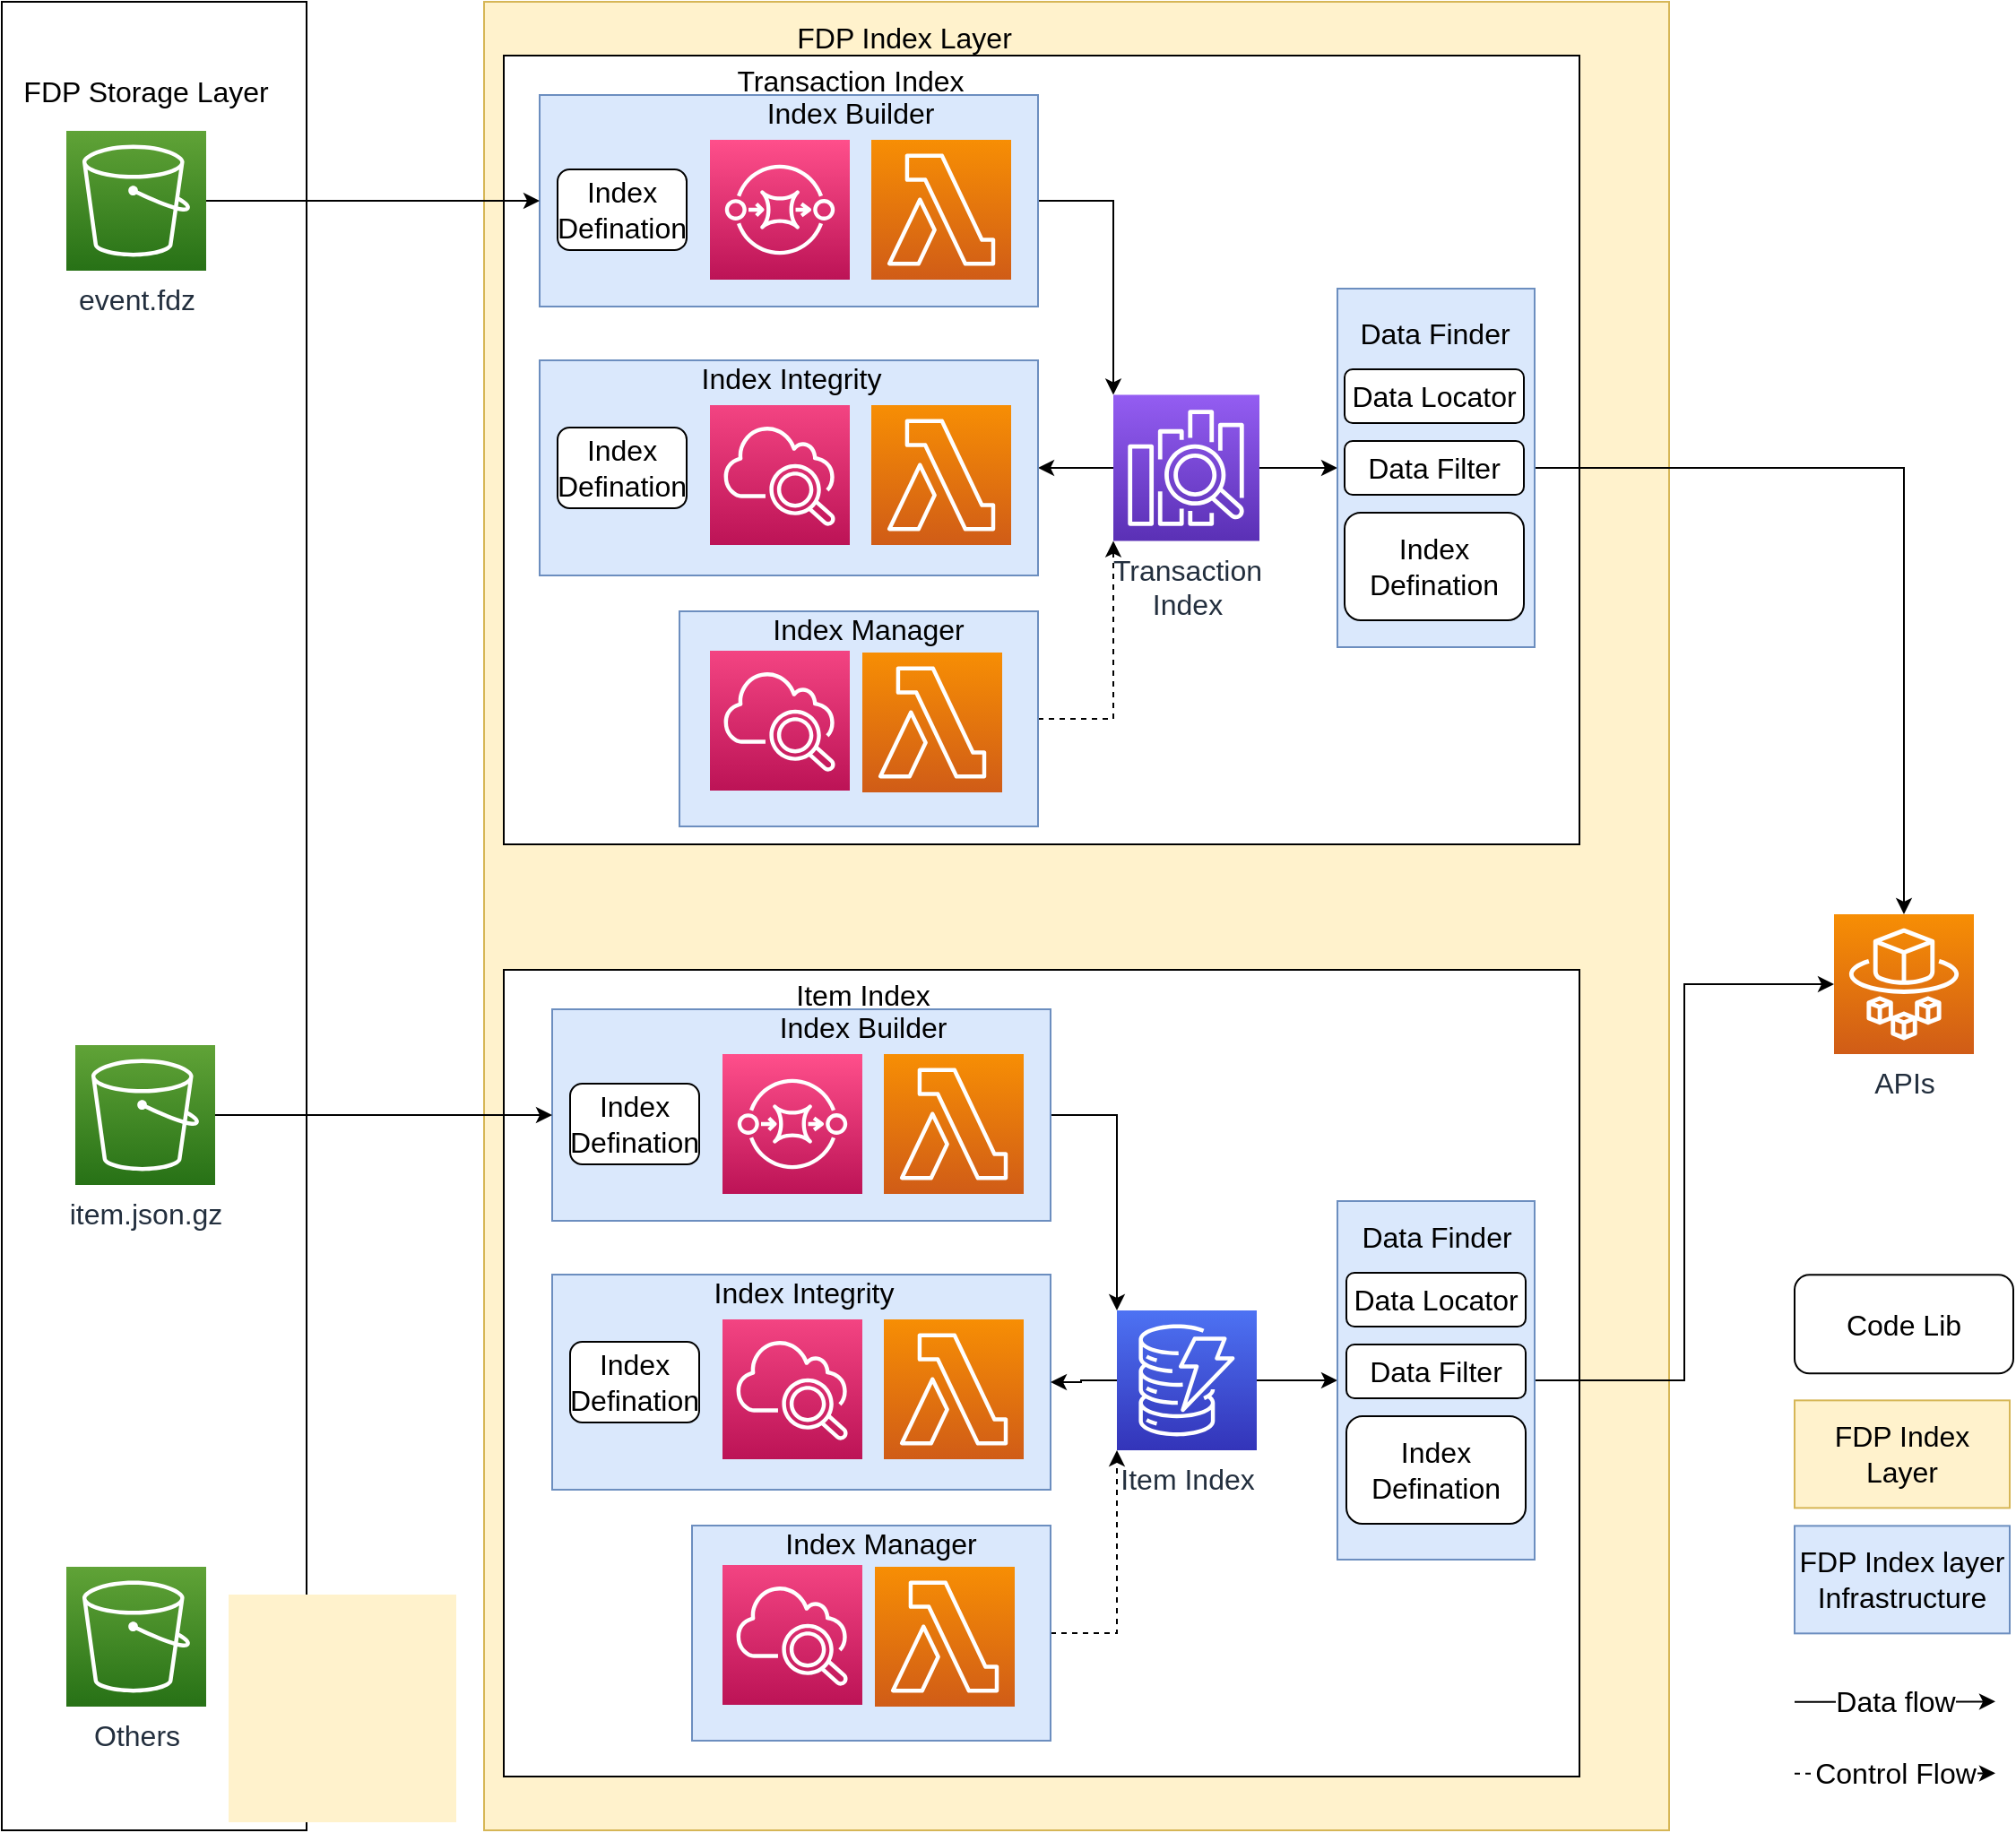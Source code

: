 <mxfile version="19.0.1" type="github">
  <diagram id="F3TMnYZUlDnnRmWSS35u" name="Page-1">
    <mxGraphModel dx="2899" dy="1242" grid="1" gridSize="10" guides="1" tooltips="1" connect="1" arrows="1" fold="1" page="1" pageScale="1" pageWidth="850" pageHeight="1100" math="0" shadow="0">
      <root>
        <mxCell id="0" />
        <mxCell id="1" parent="0" />
        <mxCell id="3WB-yFUfnhRDxbXFKnMH-91" value="" style="rounded=0;whiteSpace=wrap;html=1;fillColor=#fff2cc;strokeColor=#d6b656;fontSize=16;" vertex="1" parent="1">
          <mxGeometry x="209" y="50" width="661" height="1020" as="geometry" />
        </mxCell>
        <mxCell id="3WB-yFUfnhRDxbXFKnMH-55" value="" style="rounded=0;whiteSpace=wrap;html=1;fontSize=16;" vertex="1" parent="1">
          <mxGeometry x="220" y="80" width="600" height="440" as="geometry" />
        </mxCell>
        <mxCell id="3WB-yFUfnhRDxbXFKnMH-53" style="edgeStyle=orthogonalEdgeStyle;rounded=0;orthogonalLoop=1;jettySize=auto;html=1;entryX=0;entryY=1;entryDx=0;entryDy=0;entryPerimeter=0;dashed=1;fontSize=16;" edge="1" parent="1" source="3WB-yFUfnhRDxbXFKnMH-22" target="3WB-yFUfnhRDxbXFKnMH-11">
          <mxGeometry relative="1" as="geometry" />
        </mxCell>
        <mxCell id="3WB-yFUfnhRDxbXFKnMH-22" value="" style="rounded=0;whiteSpace=wrap;html=1;fillColor=#dae8fc;strokeColor=#6c8ebf;fontSize=16;" vertex="1" parent="1">
          <mxGeometry x="318" y="390" width="200" height="120" as="geometry" />
        </mxCell>
        <mxCell id="3WB-yFUfnhRDxbXFKnMH-54" style="edgeStyle=orthogonalEdgeStyle;rounded=0;orthogonalLoop=1;jettySize=auto;html=1;entryX=0;entryY=0;entryDx=0;entryDy=0;entryPerimeter=0;fontSize=16;" edge="1" parent="1" source="3WB-yFUfnhRDxbXFKnMH-18" target="3WB-yFUfnhRDxbXFKnMH-11">
          <mxGeometry relative="1" as="geometry" />
        </mxCell>
        <mxCell id="3WB-yFUfnhRDxbXFKnMH-18" value="" style="rounded=0;whiteSpace=wrap;html=1;fillColor=#dae8fc;strokeColor=#6c8ebf;fontSize=16;" vertex="1" parent="1">
          <mxGeometry x="240" y="102" width="278" height="118" as="geometry" />
        </mxCell>
        <mxCell id="3WB-yFUfnhRDxbXFKnMH-2" value="" style="rounded=0;whiteSpace=wrap;html=1;fontSize=16;" vertex="1" parent="1">
          <mxGeometry x="-60" y="50" width="170" height="1020" as="geometry" />
        </mxCell>
        <mxCell id="3WB-yFUfnhRDxbXFKnMH-89" style="edgeStyle=orthogonalEdgeStyle;rounded=0;orthogonalLoop=1;jettySize=auto;html=1;entryX=0;entryY=0.5;entryDx=0;entryDy=0;fontSize=16;" edge="1" parent="1" source="3WB-yFUfnhRDxbXFKnMH-1" target="3WB-yFUfnhRDxbXFKnMH-18">
          <mxGeometry relative="1" as="geometry" />
        </mxCell>
        <mxCell id="3WB-yFUfnhRDxbXFKnMH-1" value="event.fdz" style="sketch=0;points=[[0,0,0],[0.25,0,0],[0.5,0,0],[0.75,0,0],[1,0,0],[0,1,0],[0.25,1,0],[0.5,1,0],[0.75,1,0],[1,1,0],[0,0.25,0],[0,0.5,0],[0,0.75,0],[1,0.25,0],[1,0.5,0],[1,0.75,0]];outlineConnect=0;fontColor=#232F3E;gradientColor=#60A337;gradientDirection=north;fillColor=#277116;strokeColor=#ffffff;dashed=0;verticalLabelPosition=bottom;verticalAlign=top;align=center;html=1;fontSize=16;fontStyle=0;aspect=fixed;shape=mxgraph.aws4.resourceIcon;resIcon=mxgraph.aws4.s3;" vertex="1" parent="1">
          <mxGeometry x="-24" y="122" width="78" height="78" as="geometry" />
        </mxCell>
        <mxCell id="3WB-yFUfnhRDxbXFKnMH-4" value="FDP Storage Layer" style="text;html=1;align=center;verticalAlign=middle;resizable=0;points=[];autosize=1;strokeColor=none;fillColor=none;fontSize=16;" vertex="1" parent="1">
          <mxGeometry x="-55" y="90" width="150" height="20" as="geometry" />
        </mxCell>
        <mxCell id="3WB-yFUfnhRDxbXFKnMH-5" value="item.json.gz" style="sketch=0;points=[[0,0,0],[0.25,0,0],[0.5,0,0],[0.75,0,0],[1,0,0],[0,1,0],[0.25,1,0],[0.5,1,0],[0.75,1,0],[1,1,0],[0,0.25,0],[0,0.5,0],[0,0.75,0],[1,0.25,0],[1,0.5,0],[1,0.75,0]];outlineConnect=0;fontColor=#232F3E;gradientColor=#60A337;gradientDirection=north;fillColor=#277116;strokeColor=#ffffff;dashed=0;verticalLabelPosition=bottom;verticalAlign=top;align=center;html=1;fontSize=16;fontStyle=0;aspect=fixed;shape=mxgraph.aws4.resourceIcon;resIcon=mxgraph.aws4.s3;" vertex="1" parent="1">
          <mxGeometry x="-19" y="632" width="78" height="78" as="geometry" />
        </mxCell>
        <mxCell id="3WB-yFUfnhRDxbXFKnMH-7" value="Others" style="sketch=0;points=[[0,0,0],[0.25,0,0],[0.5,0,0],[0.75,0,0],[1,0,0],[0,1,0],[0.25,1,0],[0.5,1,0],[0.75,1,0],[1,1,0],[0,0.25,0],[0,0.5,0],[0,0.75,0],[1,0.25,0],[1,0.5,0],[1,0.75,0]];outlineConnect=0;fontColor=#232F3E;gradientColor=#60A337;gradientDirection=north;fillColor=#277116;strokeColor=#ffffff;dashed=0;verticalLabelPosition=bottom;verticalAlign=top;align=center;html=1;fontSize=16;fontStyle=0;aspect=fixed;shape=mxgraph.aws4.resourceIcon;resIcon=mxgraph.aws4.s3;" vertex="1" parent="1">
          <mxGeometry x="-24" y="923" width="78" height="78" as="geometry" />
        </mxCell>
        <mxCell id="3WB-yFUfnhRDxbXFKnMH-78" style="edgeStyle=orthogonalEdgeStyle;rounded=0;orthogonalLoop=1;jettySize=auto;html=1;entryX=1;entryY=0.5;entryDx=0;entryDy=0;fontSize=16;" edge="1" parent="1" source="3WB-yFUfnhRDxbXFKnMH-11" target="3WB-yFUfnhRDxbXFKnMH-25">
          <mxGeometry relative="1" as="geometry" />
        </mxCell>
        <mxCell id="3WB-yFUfnhRDxbXFKnMH-113" style="edgeStyle=orthogonalEdgeStyle;rounded=0;orthogonalLoop=1;jettySize=auto;html=1;entryX=0;entryY=0.5;entryDx=0;entryDy=0;fontSize=16;" edge="1" parent="1" source="3WB-yFUfnhRDxbXFKnMH-11" target="3WB-yFUfnhRDxbXFKnMH-100">
          <mxGeometry relative="1" as="geometry" />
        </mxCell>
        <mxCell id="3WB-yFUfnhRDxbXFKnMH-11" value="&lt;div style=&quot;font-size: 16px;&quot;&gt;Transaction &lt;br style=&quot;font-size: 16px;&quot;&gt;&lt;/div&gt;&lt;div style=&quot;font-size: 16px;&quot;&gt;Index&lt;/div&gt;" style="sketch=0;points=[[0,0,0],[0.25,0,0],[0.5,0,0],[0.75,0,0],[1,0,0],[0,1,0],[0.25,1,0],[0.5,1,0],[0.75,1,0],[1,1,0],[0,0.25,0],[0,0.5,0],[0,0.75,0],[1,0.25,0],[1,0.5,0],[1,0.75,0]];outlineConnect=0;fontColor=#232F3E;gradientColor=#945DF2;gradientDirection=north;fillColor=#5A30B5;strokeColor=#ffffff;dashed=0;verticalLabelPosition=bottom;verticalAlign=top;align=center;html=1;fontSize=16;fontStyle=0;aspect=fixed;shape=mxgraph.aws4.resourceIcon;resIcon=mxgraph.aws4.elasticsearch_service;" vertex="1" parent="1">
          <mxGeometry x="560" y="269.25" width="81.5" height="81.5" as="geometry" />
        </mxCell>
        <mxCell id="3WB-yFUfnhRDxbXFKnMH-12" value="" style="sketch=0;points=[[0,0,0],[0.25,0,0],[0.5,0,0],[0.75,0,0],[1,0,0],[0,1,0],[0.25,1,0],[0.5,1,0],[0.75,1,0],[1,1,0],[0,0.25,0],[0,0.5,0],[0,0.75,0],[1,0.25,0],[1,0.5,0],[1,0.75,0]];outlineConnect=0;fontColor=#232F3E;gradientColor=#FF4F8B;gradientDirection=north;fillColor=#BC1356;strokeColor=#ffffff;dashed=0;verticalLabelPosition=bottom;verticalAlign=top;align=center;html=1;fontSize=16;fontStyle=0;aspect=fixed;shape=mxgraph.aws4.resourceIcon;resIcon=mxgraph.aws4.sqs;" vertex="1" parent="1">
          <mxGeometry x="335" y="127" width="78" height="78" as="geometry" />
        </mxCell>
        <mxCell id="3WB-yFUfnhRDxbXFKnMH-14" value="" style="sketch=0;points=[[0,0,0],[0.25,0,0],[0.5,0,0],[0.75,0,0],[1,0,0],[0,1,0],[0.25,1,0],[0.5,1,0],[0.75,1,0],[1,1,0],[0,0.25,0],[0,0.5,0],[0,0.75,0],[1,0.25,0],[1,0.5,0],[1,0.75,0]];outlineConnect=0;fontColor=#232F3E;gradientColor=#F78E04;gradientDirection=north;fillColor=#D05C17;strokeColor=#ffffff;dashed=0;verticalLabelPosition=bottom;verticalAlign=top;align=center;html=1;fontSize=16;fontStyle=0;aspect=fixed;shape=mxgraph.aws4.resourceIcon;resIcon=mxgraph.aws4.lambda;" vertex="1" parent="1">
          <mxGeometry x="425" y="127" width="78" height="78" as="geometry" />
        </mxCell>
        <mxCell id="3WB-yFUfnhRDxbXFKnMH-19" value="Index Builder" style="text;html=1;align=center;verticalAlign=middle;resizable=0;points=[];autosize=1;strokeColor=none;fillColor=none;fontSize=16;" vertex="1" parent="1">
          <mxGeometry x="358" y="102" width="110" height="20" as="geometry" />
        </mxCell>
        <mxCell id="3WB-yFUfnhRDxbXFKnMH-20" value="" style="sketch=0;points=[[0,0,0],[0.25,0,0],[0.5,0,0],[0.75,0,0],[1,0,0],[0,1,0],[0.25,1,0],[0.5,1,0],[0.75,1,0],[1,1,0],[0,0.25,0],[0,0.5,0],[0,0.75,0],[1,0.25,0],[1,0.5,0],[1,0.75,0]];points=[[0,0,0],[0.25,0,0],[0.5,0,0],[0.75,0,0],[1,0,0],[0,1,0],[0.25,1,0],[0.5,1,0],[0.75,1,0],[1,1,0],[0,0.25,0],[0,0.5,0],[0,0.75,0],[1,0.25,0],[1,0.5,0],[1,0.75,0]];outlineConnect=0;fontColor=#232F3E;gradientColor=#F34482;gradientDirection=north;fillColor=#BC1356;strokeColor=#ffffff;dashed=0;verticalLabelPosition=bottom;verticalAlign=top;align=center;html=1;fontSize=16;fontStyle=0;aspect=fixed;shape=mxgraph.aws4.resourceIcon;resIcon=mxgraph.aws4.cloudwatch_2;" vertex="1" parent="1">
          <mxGeometry x="335" y="412" width="78" height="78" as="geometry" />
        </mxCell>
        <mxCell id="3WB-yFUfnhRDxbXFKnMH-21" value="" style="sketch=0;points=[[0,0,0],[0.25,0,0],[0.5,0,0],[0.75,0,0],[1,0,0],[0,1,0],[0.25,1,0],[0.5,1,0],[0.75,1,0],[1,1,0],[0,0.25,0],[0,0.5,0],[0,0.75,0],[1,0.25,0],[1,0.5,0],[1,0.75,0]];outlineConnect=0;fontColor=#232F3E;gradientColor=#F78E04;gradientDirection=north;fillColor=#D05C17;strokeColor=#ffffff;dashed=0;verticalLabelPosition=bottom;verticalAlign=top;align=center;html=1;fontSize=16;fontStyle=0;aspect=fixed;shape=mxgraph.aws4.resourceIcon;resIcon=mxgraph.aws4.lambda;" vertex="1" parent="1">
          <mxGeometry x="420" y="413" width="78" height="78" as="geometry" />
        </mxCell>
        <mxCell id="3WB-yFUfnhRDxbXFKnMH-23" value="Index Manager" style="text;html=1;align=center;verticalAlign=middle;resizable=0;points=[];autosize=1;strokeColor=none;fillColor=none;fontSize=16;" vertex="1" parent="1">
          <mxGeometry x="363" y="390" width="120" height="20" as="geometry" />
        </mxCell>
        <mxCell id="3WB-yFUfnhRDxbXFKnMH-25" value="" style="rounded=0;whiteSpace=wrap;html=1;fillColor=#dae8fc;strokeColor=#6c8ebf;fontSize=16;" vertex="1" parent="1">
          <mxGeometry x="240" y="250" width="278" height="120" as="geometry" />
        </mxCell>
        <mxCell id="3WB-yFUfnhRDxbXFKnMH-28" value="" style="sketch=0;points=[[0,0,0],[0.25,0,0],[0.5,0,0],[0.75,0,0],[1,0,0],[0,1,0],[0.25,1,0],[0.5,1,0],[0.75,1,0],[1,1,0],[0,0.25,0],[0,0.5,0],[0,0.75,0],[1,0.25,0],[1,0.5,0],[1,0.75,0]];outlineConnect=0;fontColor=#232F3E;gradientColor=#F78E04;gradientDirection=north;fillColor=#D05C17;strokeColor=#ffffff;dashed=0;verticalLabelPosition=bottom;verticalAlign=top;align=center;html=1;fontSize=16;fontStyle=0;aspect=fixed;shape=mxgraph.aws4.resourceIcon;resIcon=mxgraph.aws4.lambda;" vertex="1" parent="1">
          <mxGeometry x="425" y="275" width="78" height="78" as="geometry" />
        </mxCell>
        <mxCell id="3WB-yFUfnhRDxbXFKnMH-35" value="APIs" style="sketch=0;points=[[0,0,0],[0.25,0,0],[0.5,0,0],[0.75,0,0],[1,0,0],[0,1,0],[0.25,1,0],[0.5,1,0],[0.75,1,0],[1,1,0],[0,0.25,0],[0,0.5,0],[0,0.75,0],[1,0.25,0],[1,0.5,0],[1,0.75,0]];outlineConnect=0;fontColor=#232F3E;gradientColor=#F78E04;gradientDirection=north;fillColor=#D05C17;strokeColor=#ffffff;dashed=0;verticalLabelPosition=bottom;verticalAlign=top;align=center;html=1;fontSize=16;fontStyle=0;aspect=fixed;shape=mxgraph.aws4.resourceIcon;resIcon=mxgraph.aws4.fargate;" vertex="1" parent="1">
          <mxGeometry x="962" y="559" width="78" height="78" as="geometry" />
        </mxCell>
        <mxCell id="3WB-yFUfnhRDxbXFKnMH-36" value="Index Defination" style="rounded=1;whiteSpace=wrap;html=1;fontSize=16;" vertex="1" parent="1">
          <mxGeometry x="250" y="143.5" width="72" height="45" as="geometry" />
        </mxCell>
        <mxCell id="3WB-yFUfnhRDxbXFKnMH-40" value="Index Defination" style="rounded=1;whiteSpace=wrap;html=1;fontSize=16;" vertex="1" parent="1">
          <mxGeometry x="250" y="287.5" width="72" height="45" as="geometry" />
        </mxCell>
        <mxCell id="3WB-yFUfnhRDxbXFKnMH-41" value="" style="sketch=0;points=[[0,0,0],[0.25,0,0],[0.5,0,0],[0.75,0,0],[1,0,0],[0,1,0],[0.25,1,0],[0.5,1,0],[0.75,1,0],[1,1,0],[0,0.25,0],[0,0.5,0],[0,0.75,0],[1,0.25,0],[1,0.5,0],[1,0.75,0]];points=[[0,0,0],[0.25,0,0],[0.5,0,0],[0.75,0,0],[1,0,0],[0,1,0],[0.25,1,0],[0.5,1,0],[0.75,1,0],[1,1,0],[0,0.25,0],[0,0.5,0],[0,0.75,0],[1,0.25,0],[1,0.5,0],[1,0.75,0]];outlineConnect=0;fontColor=#232F3E;gradientColor=#F34482;gradientDirection=north;fillColor=#BC1356;strokeColor=#ffffff;dashed=0;verticalLabelPosition=bottom;verticalAlign=top;align=center;html=1;fontSize=16;fontStyle=0;aspect=fixed;shape=mxgraph.aws4.resourceIcon;resIcon=mxgraph.aws4.cloudwatch_2;" vertex="1" parent="1">
          <mxGeometry x="335" y="275" width="78" height="78" as="geometry" />
        </mxCell>
        <mxCell id="3WB-yFUfnhRDxbXFKnMH-26" value="Index Integrity" style="text;html=1;align=center;verticalAlign=middle;resizable=0;points=[];autosize=1;strokeColor=none;fillColor=none;fontSize=16;" vertex="1" parent="1">
          <mxGeometry x="320" y="250" width="120" height="20" as="geometry" />
        </mxCell>
        <mxCell id="3WB-yFUfnhRDxbXFKnMH-56" value="Transaction Index" style="text;html=1;align=center;verticalAlign=middle;resizable=0;points=[];autosize=1;strokeColor=none;fillColor=none;fontSize=16;" vertex="1" parent="1">
          <mxGeometry x="343" y="83.5" width="140" height="20" as="geometry" />
        </mxCell>
        <mxCell id="3WB-yFUfnhRDxbXFKnMH-57" value="" style="rounded=0;whiteSpace=wrap;html=1;fontSize=16;" vertex="1" parent="1">
          <mxGeometry x="220" y="590" width="600" height="450" as="geometry" />
        </mxCell>
        <mxCell id="3WB-yFUfnhRDxbXFKnMH-83" style="edgeStyle=orthogonalEdgeStyle;rounded=0;orthogonalLoop=1;jettySize=auto;html=1;entryX=0;entryY=1;entryDx=0;entryDy=0;entryPerimeter=0;dashed=1;fontSize=16;" edge="1" parent="1" source="3WB-yFUfnhRDxbXFKnMH-59" target="3WB-yFUfnhRDxbXFKnMH-80">
          <mxGeometry relative="1" as="geometry" />
        </mxCell>
        <mxCell id="3WB-yFUfnhRDxbXFKnMH-59" value="" style="rounded=0;whiteSpace=wrap;html=1;fillColor=#dae8fc;strokeColor=#6c8ebf;fontSize=16;" vertex="1" parent="1">
          <mxGeometry x="325" y="900" width="200" height="120" as="geometry" />
        </mxCell>
        <mxCell id="3WB-yFUfnhRDxbXFKnMH-86" style="edgeStyle=orthogonalEdgeStyle;rounded=0;orthogonalLoop=1;jettySize=auto;html=1;exitX=1;exitY=0.5;exitDx=0;exitDy=0;entryX=0;entryY=0;entryDx=0;entryDy=0;entryPerimeter=0;fontSize=16;" edge="1" parent="1" source="3WB-yFUfnhRDxbXFKnMH-61" target="3WB-yFUfnhRDxbXFKnMH-80">
          <mxGeometry relative="1" as="geometry" />
        </mxCell>
        <mxCell id="3WB-yFUfnhRDxbXFKnMH-61" value="" style="rounded=0;whiteSpace=wrap;html=1;fillColor=#dae8fc;strokeColor=#6c8ebf;fontSize=16;" vertex="1" parent="1">
          <mxGeometry x="247" y="612" width="278" height="118" as="geometry" />
        </mxCell>
        <mxCell id="3WB-yFUfnhRDxbXFKnMH-64" value="" style="sketch=0;points=[[0,0,0],[0.25,0,0],[0.5,0,0],[0.75,0,0],[1,0,0],[0,1,0],[0.25,1,0],[0.5,1,0],[0.75,1,0],[1,1,0],[0,0.25,0],[0,0.5,0],[0,0.75,0],[1,0.25,0],[1,0.5,0],[1,0.75,0]];outlineConnect=0;fontColor=#232F3E;gradientColor=#FF4F8B;gradientDirection=north;fillColor=#BC1356;strokeColor=#ffffff;dashed=0;verticalLabelPosition=bottom;verticalAlign=top;align=center;html=1;fontSize=16;fontStyle=0;aspect=fixed;shape=mxgraph.aws4.resourceIcon;resIcon=mxgraph.aws4.sqs;" vertex="1" parent="1">
          <mxGeometry x="342" y="637" width="78" height="78" as="geometry" />
        </mxCell>
        <mxCell id="3WB-yFUfnhRDxbXFKnMH-65" value="" style="sketch=0;points=[[0,0,0],[0.25,0,0],[0.5,0,0],[0.75,0,0],[1,0,0],[0,1,0],[0.25,1,0],[0.5,1,0],[0.75,1,0],[1,1,0],[0,0.25,0],[0,0.5,0],[0,0.75,0],[1,0.25,0],[1,0.5,0],[1,0.75,0]];outlineConnect=0;fontColor=#232F3E;gradientColor=#F78E04;gradientDirection=north;fillColor=#D05C17;strokeColor=#ffffff;dashed=0;verticalLabelPosition=bottom;verticalAlign=top;align=center;html=1;fontSize=16;fontStyle=0;aspect=fixed;shape=mxgraph.aws4.resourceIcon;resIcon=mxgraph.aws4.lambda;" vertex="1" parent="1">
          <mxGeometry x="432" y="637" width="78" height="78" as="geometry" />
        </mxCell>
        <mxCell id="3WB-yFUfnhRDxbXFKnMH-66" value="Index Builder" style="text;html=1;align=center;verticalAlign=middle;resizable=0;points=[];autosize=1;strokeColor=none;fillColor=none;fontSize=16;" vertex="1" parent="1">
          <mxGeometry x="365" y="612" width="110" height="20" as="geometry" />
        </mxCell>
        <mxCell id="3WB-yFUfnhRDxbXFKnMH-67" value="" style="sketch=0;points=[[0,0,0],[0.25,0,0],[0.5,0,0],[0.75,0,0],[1,0,0],[0,1,0],[0.25,1,0],[0.5,1,0],[0.75,1,0],[1,1,0],[0,0.25,0],[0,0.5,0],[0,0.75,0],[1,0.25,0],[1,0.5,0],[1,0.75,0]];points=[[0,0,0],[0.25,0,0],[0.5,0,0],[0.75,0,0],[1,0,0],[0,1,0],[0.25,1,0],[0.5,1,0],[0.75,1,0],[1,1,0],[0,0.25,0],[0,0.5,0],[0,0.75,0],[1,0.25,0],[1,0.5,0],[1,0.75,0]];outlineConnect=0;fontColor=#232F3E;gradientColor=#F34482;gradientDirection=north;fillColor=#BC1356;strokeColor=#ffffff;dashed=0;verticalLabelPosition=bottom;verticalAlign=top;align=center;html=1;fontSize=16;fontStyle=0;aspect=fixed;shape=mxgraph.aws4.resourceIcon;resIcon=mxgraph.aws4.cloudwatch_2;" vertex="1" parent="1">
          <mxGeometry x="342" y="922" width="78" height="78" as="geometry" />
        </mxCell>
        <mxCell id="3WB-yFUfnhRDxbXFKnMH-68" value="" style="sketch=0;points=[[0,0,0],[0.25,0,0],[0.5,0,0],[0.75,0,0],[1,0,0],[0,1,0],[0.25,1,0],[0.5,1,0],[0.75,1,0],[1,1,0],[0,0.25,0],[0,0.5,0],[0,0.75,0],[1,0.25,0],[1,0.5,0],[1,0.75,0]];outlineConnect=0;fontColor=#232F3E;gradientColor=#F78E04;gradientDirection=north;fillColor=#D05C17;strokeColor=#ffffff;dashed=0;verticalLabelPosition=bottom;verticalAlign=top;align=center;html=1;fontSize=16;fontStyle=0;aspect=fixed;shape=mxgraph.aws4.resourceIcon;resIcon=mxgraph.aws4.lambda;" vertex="1" parent="1">
          <mxGeometry x="427" y="923" width="78" height="78" as="geometry" />
        </mxCell>
        <mxCell id="3WB-yFUfnhRDxbXFKnMH-69" value="Index Manager" style="text;html=1;align=center;verticalAlign=middle;resizable=0;points=[];autosize=1;strokeColor=none;fillColor=none;fontSize=16;" vertex="1" parent="1">
          <mxGeometry x="370" y="900" width="120" height="20" as="geometry" />
        </mxCell>
        <mxCell id="3WB-yFUfnhRDxbXFKnMH-70" value="" style="rounded=0;whiteSpace=wrap;html=1;fillColor=#dae8fc;strokeColor=#6c8ebf;fontSize=16;" vertex="1" parent="1">
          <mxGeometry x="247" y="760" width="278" height="120" as="geometry" />
        </mxCell>
        <mxCell id="3WB-yFUfnhRDxbXFKnMH-71" value="" style="sketch=0;points=[[0,0,0],[0.25,0,0],[0.5,0,0],[0.75,0,0],[1,0,0],[0,1,0],[0.25,1,0],[0.5,1,0],[0.75,1,0],[1,1,0],[0,0.25,0],[0,0.5,0],[0,0.75,0],[1,0.25,0],[1,0.5,0],[1,0.75,0]];outlineConnect=0;fontColor=#232F3E;gradientColor=#F78E04;gradientDirection=north;fillColor=#D05C17;strokeColor=#ffffff;dashed=0;verticalLabelPosition=bottom;verticalAlign=top;align=center;html=1;fontSize=16;fontStyle=0;aspect=fixed;shape=mxgraph.aws4.resourceIcon;resIcon=mxgraph.aws4.lambda;" vertex="1" parent="1">
          <mxGeometry x="432" y="785" width="78" height="78" as="geometry" />
        </mxCell>
        <mxCell id="3WB-yFUfnhRDxbXFKnMH-72" value="Index Defination" style="rounded=1;whiteSpace=wrap;html=1;fontSize=16;" vertex="1" parent="1">
          <mxGeometry x="257" y="653.5" width="72" height="45" as="geometry" />
        </mxCell>
        <mxCell id="3WB-yFUfnhRDxbXFKnMH-73" value="Index Defination" style="rounded=1;whiteSpace=wrap;html=1;fontSize=16;" vertex="1" parent="1">
          <mxGeometry x="257" y="797.5" width="72" height="45" as="geometry" />
        </mxCell>
        <mxCell id="3WB-yFUfnhRDxbXFKnMH-74" value="" style="sketch=0;points=[[0,0,0],[0.25,0,0],[0.5,0,0],[0.75,0,0],[1,0,0],[0,1,0],[0.25,1,0],[0.5,1,0],[0.75,1,0],[1,1,0],[0,0.25,0],[0,0.5,0],[0,0.75,0],[1,0.25,0],[1,0.5,0],[1,0.75,0]];points=[[0,0,0],[0.25,0,0],[0.5,0,0],[0.75,0,0],[1,0,0],[0,1,0],[0.25,1,0],[0.5,1,0],[0.75,1,0],[1,1,0],[0,0.25,0],[0,0.5,0],[0,0.75,0],[1,0.25,0],[1,0.5,0],[1,0.75,0]];outlineConnect=0;fontColor=#232F3E;gradientColor=#F34482;gradientDirection=north;fillColor=#BC1356;strokeColor=#ffffff;dashed=0;verticalLabelPosition=bottom;verticalAlign=top;align=center;html=1;fontSize=16;fontStyle=0;aspect=fixed;shape=mxgraph.aws4.resourceIcon;resIcon=mxgraph.aws4.cloudwatch_2;" vertex="1" parent="1">
          <mxGeometry x="342" y="785" width="78" height="78" as="geometry" />
        </mxCell>
        <mxCell id="3WB-yFUfnhRDxbXFKnMH-75" value="Index Integrity" style="text;html=1;align=center;verticalAlign=middle;resizable=0;points=[];autosize=1;strokeColor=none;fillColor=none;fontSize=16;" vertex="1" parent="1">
          <mxGeometry x="327" y="760" width="120" height="20" as="geometry" />
        </mxCell>
        <mxCell id="3WB-yFUfnhRDxbXFKnMH-76" value="Item Index" style="text;html=1;align=center;verticalAlign=middle;resizable=0;points=[];autosize=1;strokeColor=none;fillColor=none;fontSize=16;" vertex="1" parent="1">
          <mxGeometry x="375" y="593.5" width="90" height="20" as="geometry" />
        </mxCell>
        <mxCell id="3WB-yFUfnhRDxbXFKnMH-81" style="edgeStyle=orthogonalEdgeStyle;rounded=0;orthogonalLoop=1;jettySize=auto;html=1;entryX=1;entryY=0.5;entryDx=0;entryDy=0;fontSize=16;" edge="1" parent="1" source="3WB-yFUfnhRDxbXFKnMH-80" target="3WB-yFUfnhRDxbXFKnMH-70">
          <mxGeometry relative="1" as="geometry" />
        </mxCell>
        <mxCell id="3WB-yFUfnhRDxbXFKnMH-116" style="edgeStyle=orthogonalEdgeStyle;rounded=0;orthogonalLoop=1;jettySize=auto;html=1;entryX=0;entryY=0.5;entryDx=0;entryDy=0;fontSize=16;" edge="1" parent="1" source="3WB-yFUfnhRDxbXFKnMH-80" target="3WB-yFUfnhRDxbXFKnMH-105">
          <mxGeometry relative="1" as="geometry" />
        </mxCell>
        <mxCell id="3WB-yFUfnhRDxbXFKnMH-80" value="Item Index" style="sketch=0;points=[[0,0,0],[0.25,0,0],[0.5,0,0],[0.75,0,0],[1,0,0],[0,1,0],[0.25,1,0],[0.5,1,0],[0.75,1,0],[1,1,0],[0,0.25,0],[0,0.5,0],[0,0.75,0],[1,0.25,0],[1,0.5,0],[1,0.75,0]];outlineConnect=0;fontColor=#232F3E;gradientColor=#4D72F3;gradientDirection=north;fillColor=#3334B9;strokeColor=#ffffff;dashed=0;verticalLabelPosition=bottom;verticalAlign=top;align=center;html=1;fontSize=16;fontStyle=0;aspect=fixed;shape=mxgraph.aws4.resourceIcon;resIcon=mxgraph.aws4.dynamodb;" vertex="1" parent="1">
          <mxGeometry x="562" y="780" width="78" height="78" as="geometry" />
        </mxCell>
        <mxCell id="3WB-yFUfnhRDxbXFKnMH-90" style="edgeStyle=orthogonalEdgeStyle;rounded=0;orthogonalLoop=1;jettySize=auto;html=1;entryX=0;entryY=0.5;entryDx=0;entryDy=0;fontSize=16;" edge="1" parent="1" source="3WB-yFUfnhRDxbXFKnMH-5" target="3WB-yFUfnhRDxbXFKnMH-61">
          <mxGeometry relative="1" as="geometry" />
        </mxCell>
        <mxCell id="3WB-yFUfnhRDxbXFKnMH-92" value="FDP Index Layer" style="text;html=1;align=center;verticalAlign=middle;resizable=0;points=[];autosize=1;strokeColor=none;fillColor=none;fontSize=16;" vertex="1" parent="1">
          <mxGeometry x="373" y="60" width="140" height="20" as="geometry" />
        </mxCell>
        <mxCell id="3WB-yFUfnhRDxbXFKnMH-93" value="FDP Index Layer" style="rounded=0;whiteSpace=wrap;html=1;fillColor=#fff2cc;strokeColor=#d6b656;fontSize=16;" vertex="1" parent="1">
          <mxGeometry x="940" y="830.18" width="120" height="60" as="geometry" />
        </mxCell>
        <mxCell id="3WB-yFUfnhRDxbXFKnMH-94" value="FDP Index layer Infrastructure" style="rounded=0;whiteSpace=wrap;html=1;fillColor=#dae8fc;strokeColor=#6c8ebf;fontSize=16;" vertex="1" parent="1">
          <mxGeometry x="940" y="900.18" width="120" height="60" as="geometry" />
        </mxCell>
        <mxCell id="3WB-yFUfnhRDxbXFKnMH-97" value="Control Flow" style="endArrow=classic;html=1;rounded=0;dashed=1;fontSize=16;" edge="1" parent="1">
          <mxGeometry width="50" height="50" relative="1" as="geometry">
            <mxPoint x="940" y="1038.36" as="sourcePoint" />
            <mxPoint x="1052" y="1038.18" as="targetPoint" />
          </mxGeometry>
        </mxCell>
        <mxCell id="3WB-yFUfnhRDxbXFKnMH-98" value="Data flow" style="endArrow=classic;html=1;rounded=0;fontSize=16;" edge="1" parent="1">
          <mxGeometry width="50" height="50" relative="1" as="geometry">
            <mxPoint x="940" y="998.36" as="sourcePoint" />
            <mxPoint x="1052" y="998.18" as="targetPoint" />
          </mxGeometry>
        </mxCell>
        <mxCell id="3WB-yFUfnhRDxbXFKnMH-99" value="Code Lib" style="rounded=1;whiteSpace=wrap;html=1;fontSize=16;" vertex="1" parent="1">
          <mxGeometry x="940" y="760.18" width="122" height="55" as="geometry" />
        </mxCell>
        <mxCell id="3WB-yFUfnhRDxbXFKnMH-115" style="edgeStyle=orthogonalEdgeStyle;rounded=0;orthogonalLoop=1;jettySize=auto;html=1;entryX=0.5;entryY=0;entryDx=0;entryDy=0;entryPerimeter=0;fontSize=16;" edge="1" parent="1" source="3WB-yFUfnhRDxbXFKnMH-100" target="3WB-yFUfnhRDxbXFKnMH-35">
          <mxGeometry relative="1" as="geometry" />
        </mxCell>
        <mxCell id="3WB-yFUfnhRDxbXFKnMH-100" value="" style="rounded=0;whiteSpace=wrap;html=1;fontSize=16;fillColor=#dae8fc;strokeColor=#6c8ebf;" vertex="1" parent="1">
          <mxGeometry x="685" y="210" width="110" height="200" as="geometry" />
        </mxCell>
        <mxCell id="3WB-yFUfnhRDxbXFKnMH-101" value="Data Filter" style="rounded=1;whiteSpace=wrap;html=1;fontSize=16;" vertex="1" parent="1">
          <mxGeometry x="689" y="295" width="100" height="30" as="geometry" />
        </mxCell>
        <mxCell id="3WB-yFUfnhRDxbXFKnMH-102" value="Data Finder" style="text;html=1;align=center;verticalAlign=middle;resizable=0;points=[];autosize=1;strokeColor=none;fillColor=none;fontSize=16;" vertex="1" parent="1">
          <mxGeometry x="689" y="225" width="100" height="20" as="geometry" />
        </mxCell>
        <mxCell id="3WB-yFUfnhRDxbXFKnMH-103" value="Data Locator" style="rounded=1;whiteSpace=wrap;html=1;fontSize=16;" vertex="1" parent="1">
          <mxGeometry x="689" y="255" width="100" height="30" as="geometry" />
        </mxCell>
        <mxCell id="3WB-yFUfnhRDxbXFKnMH-104" value="Index Defination" style="rounded=1;whiteSpace=wrap;html=1;fontSize=16;" vertex="1" parent="1">
          <mxGeometry x="689" y="335" width="100" height="60" as="geometry" />
        </mxCell>
        <mxCell id="3WB-yFUfnhRDxbXFKnMH-117" style="edgeStyle=orthogonalEdgeStyle;rounded=0;orthogonalLoop=1;jettySize=auto;html=1;entryX=0;entryY=0.5;entryDx=0;entryDy=0;entryPerimeter=0;fontSize=16;" edge="1" parent="1" source="3WB-yFUfnhRDxbXFKnMH-105" target="3WB-yFUfnhRDxbXFKnMH-35">
          <mxGeometry relative="1" as="geometry" />
        </mxCell>
        <mxCell id="3WB-yFUfnhRDxbXFKnMH-105" value="" style="rounded=0;whiteSpace=wrap;html=1;fontSize=16;fillColor=#dae8fc;strokeColor=#6c8ebf;" vertex="1" parent="1">
          <mxGeometry x="685" y="719" width="110" height="200" as="geometry" />
        </mxCell>
        <mxCell id="3WB-yFUfnhRDxbXFKnMH-106" value="Data Filter" style="rounded=1;whiteSpace=wrap;html=1;fontSize=16;" vertex="1" parent="1">
          <mxGeometry x="690" y="799" width="100" height="30" as="geometry" />
        </mxCell>
        <mxCell id="3WB-yFUfnhRDxbXFKnMH-107" value="Data Finder" style="text;html=1;align=center;verticalAlign=middle;resizable=0;points=[];autosize=1;strokeColor=none;fillColor=none;fontSize=16;" vertex="1" parent="1">
          <mxGeometry x="690" y="729" width="100" height="20" as="geometry" />
        </mxCell>
        <mxCell id="3WB-yFUfnhRDxbXFKnMH-108" value="Data Locator" style="rounded=1;whiteSpace=wrap;html=1;fontSize=16;" vertex="1" parent="1">
          <mxGeometry x="690" y="759" width="100" height="30" as="geometry" />
        </mxCell>
        <mxCell id="3WB-yFUfnhRDxbXFKnMH-109" value="Index Defination" style="rounded=1;whiteSpace=wrap;html=1;fontSize=16;" vertex="1" parent="1">
          <mxGeometry x="690" y="839" width="100" height="60" as="geometry" />
        </mxCell>
      </root>
    </mxGraphModel>
  </diagram>
</mxfile>
